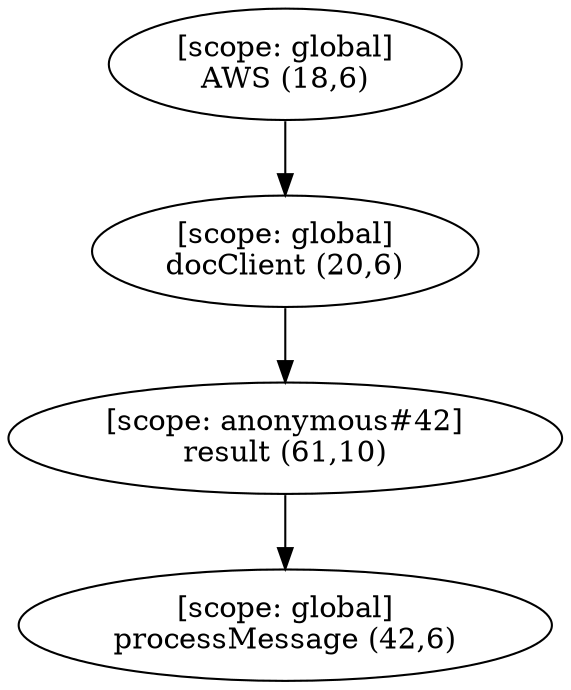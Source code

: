 digraph G {
  graph [ rankdir =TB ];
subgraph global {
  graph [ label = "Scope [global]" ];
  "[scope: global]
AWS (18,6)";
  "[scope: global]
docClient (20,6)";
  "[scope: global]
processMessage (42,6)";
}

subgraph anonymous_42 {
  graph [ label = "Scope [anonymous_42]" ];
  "[scope: anonymous#42]
result (61,10)";
}

  "[scope: global]
AWS (18,6)" -> "[scope: global]
docClient (20,6)";
  "[scope: global]
docClient (20,6)" -> "[scope: anonymous#42]
result (61,10)";
  "[scope: anonymous#42]
result (61,10)" -> "[scope: global]
processMessage (42,6)";
}
